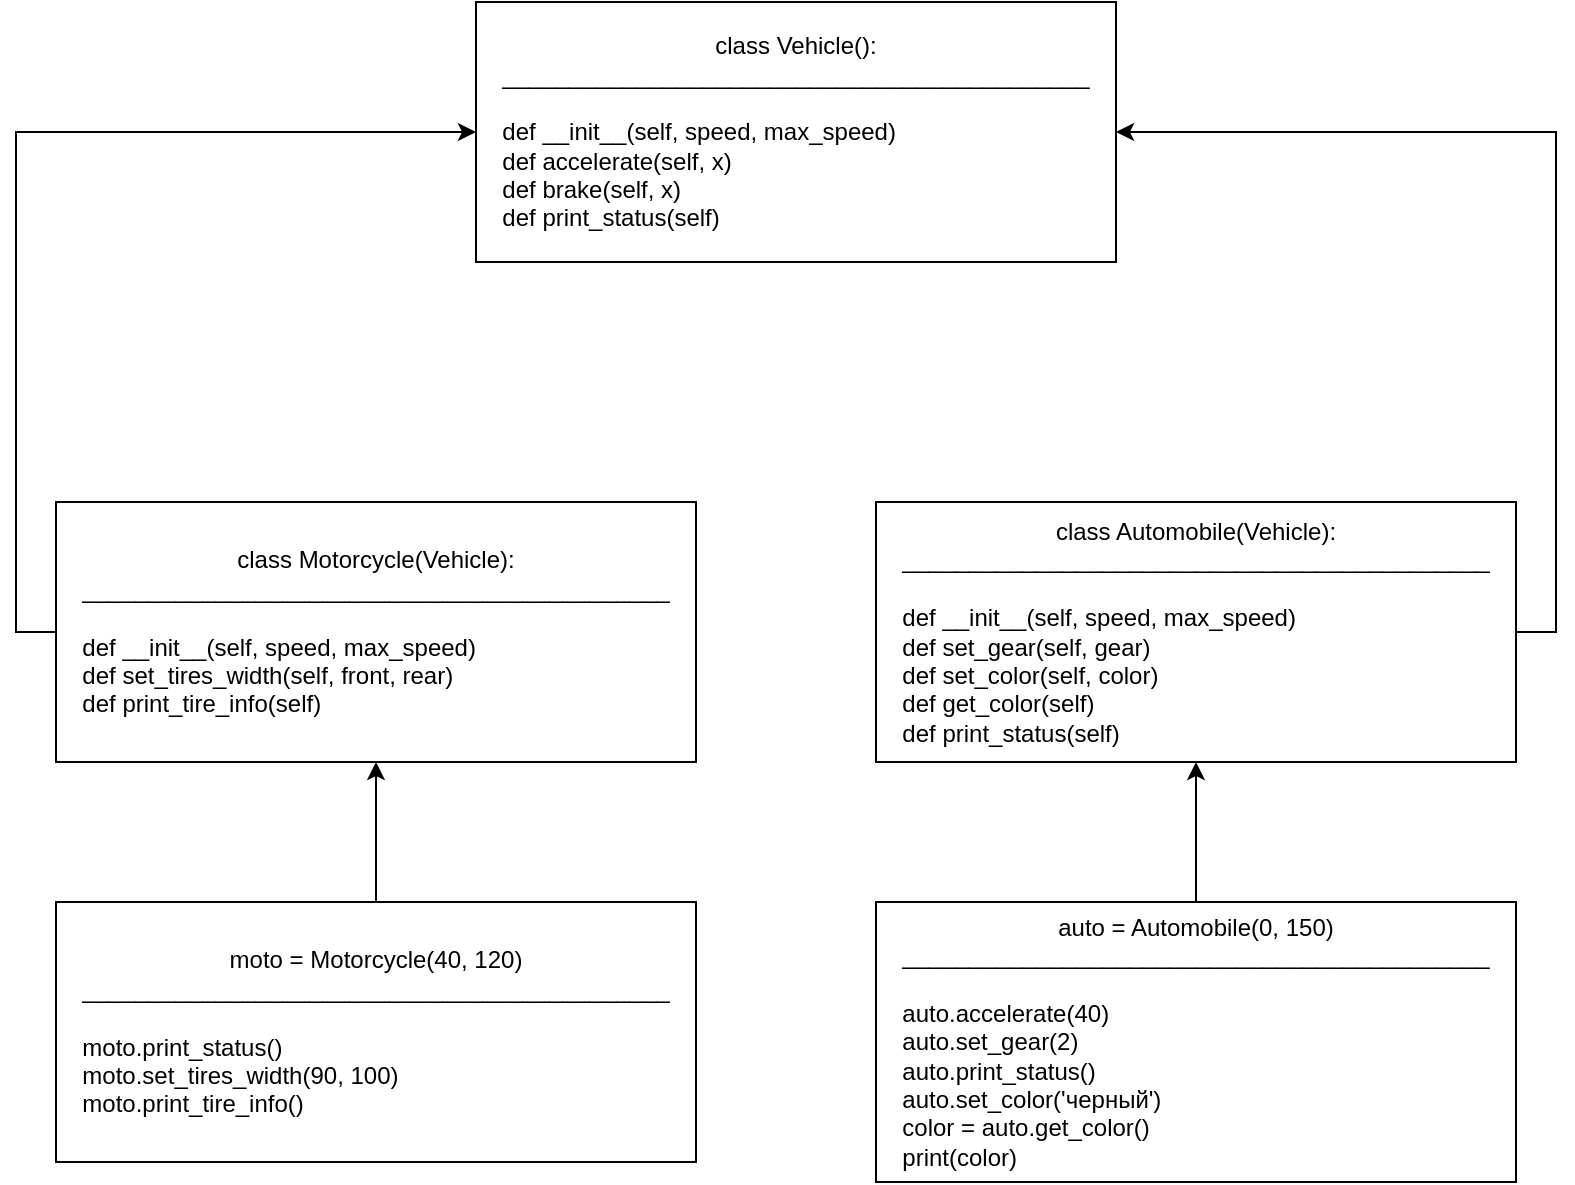 <mxfile version="14.9.5" type="github">
  <diagram id="mkwgtZ3HvoOtTJvgpyZD" name="Page-1">
    <mxGraphModel dx="1422" dy="762" grid="1" gridSize="10" guides="1" tooltips="1" connect="1" arrows="1" fold="1" page="1" pageScale="1" pageWidth="827" pageHeight="1169" math="0" shadow="0">
      <root>
        <mxCell id="0" />
        <mxCell id="1" parent="0" />
        <mxCell id="zCscpATu42jzyudzo2XU-1" value="class Vehicle():&lt;br&gt;____________________________________________&lt;br&gt;&lt;div style=&quot;text-align: left&quot;&gt;&lt;br&gt;&lt;/div&gt;&lt;div style=&quot;text-align: left&quot;&gt;&lt;span&gt;def __init__(self, speed, max_speed)&lt;/span&gt;&lt;/div&gt;&lt;div style=&quot;text-align: left&quot;&gt;&lt;span&gt;def accelerate(self, x)&lt;/span&gt;&lt;/div&gt;&lt;div style=&quot;text-align: left&quot;&gt;&lt;span&gt;def brake(self, x)&lt;/span&gt;&lt;/div&gt;&lt;div style=&quot;text-align: left&quot;&gt;&lt;span&gt;def print_status(self)&lt;/span&gt;&lt;/div&gt;" style="rounded=0;whiteSpace=wrap;html=1;" vertex="1" parent="1">
          <mxGeometry x="260" y="30" width="320" height="130" as="geometry" />
        </mxCell>
        <mxCell id="zCscpATu42jzyudzo2XU-19" style="edgeStyle=orthogonalEdgeStyle;rounded=0;orthogonalLoop=1;jettySize=auto;html=1;exitX=1;exitY=0.5;exitDx=0;exitDy=0;entryX=1;entryY=0.5;entryDx=0;entryDy=0;" edge="1" parent="1" source="zCscpATu42jzyudzo2XU-3" target="zCscpATu42jzyudzo2XU-1">
          <mxGeometry relative="1" as="geometry" />
        </mxCell>
        <mxCell id="zCscpATu42jzyudzo2XU-3" value="class Automobile(Vehicle):&lt;br&gt;____________________________________________&lt;br&gt;&lt;div style=&quot;text-align: left&quot;&gt;&lt;br&gt;&lt;/div&gt;&lt;div style=&quot;text-align: left&quot;&gt;&lt;span&gt;def __init__(self, speed, max_speed)&lt;/span&gt;&lt;/div&gt;&lt;div style=&quot;text-align: left&quot;&gt;def set_gear(self, gear)&lt;/div&gt;&lt;div style=&quot;text-align: left&quot;&gt;def set_color(self, color)&lt;br&gt;&lt;/div&gt;&lt;div style=&quot;text-align: left&quot;&gt;def get_color(self)&lt;/div&gt;&lt;div style=&quot;text-align: left&quot;&gt;&lt;span&gt;def print_status(self)&lt;/span&gt;&lt;/div&gt;" style="rounded=0;whiteSpace=wrap;html=1;" vertex="1" parent="1">
          <mxGeometry x="460" y="280" width="320" height="130" as="geometry" />
        </mxCell>
        <mxCell id="zCscpATu42jzyudzo2XU-12" style="edgeStyle=orthogonalEdgeStyle;rounded=0;orthogonalLoop=1;jettySize=auto;html=1;exitX=0;exitY=0.5;exitDx=0;exitDy=0;entryX=0;entryY=0.5;entryDx=0;entryDy=0;" edge="1" parent="1" source="zCscpATu42jzyudzo2XU-4" target="zCscpATu42jzyudzo2XU-1">
          <mxGeometry relative="1" as="geometry" />
        </mxCell>
        <mxCell id="zCscpATu42jzyudzo2XU-4" value="class Motorcycle(Vehicle):&lt;br&gt;____________________________________________&lt;br&gt;&lt;div style=&quot;text-align: left&quot;&gt;&lt;br&gt;&lt;/div&gt;&lt;div style=&quot;text-align: left&quot;&gt;&lt;span&gt;def __init__(self, speed, max_speed)&lt;/span&gt;&lt;/div&gt;&lt;div style=&quot;text-align: left&quot;&gt;def set_tires_width(self, front, rear)&lt;br&gt;&lt;/div&gt;&lt;div style=&quot;text-align: left&quot;&gt;def print_tire_info(self)&lt;br&gt;&lt;/div&gt;" style="rounded=0;whiteSpace=wrap;html=1;" vertex="1" parent="1">
          <mxGeometry x="50" y="280" width="320" height="130" as="geometry" />
        </mxCell>
        <mxCell id="zCscpATu42jzyudzo2XU-23" style="edgeStyle=orthogonalEdgeStyle;rounded=0;orthogonalLoop=1;jettySize=auto;html=1;exitX=0.5;exitY=0;exitDx=0;exitDy=0;entryX=0.5;entryY=1;entryDx=0;entryDy=0;" edge="1" parent="1" source="zCscpATu42jzyudzo2XU-21" target="zCscpATu42jzyudzo2XU-4">
          <mxGeometry relative="1" as="geometry" />
        </mxCell>
        <mxCell id="zCscpATu42jzyudzo2XU-21" value="&lt;span style=&quot;text-align: left&quot;&gt;moto = Motorcycle(40, 120)&lt;/span&gt;&lt;br&gt;____________________________________________&lt;br&gt;&lt;br&gt;&lt;div style=&quot;text-align: left&quot;&gt;&lt;span&gt;moto.print_status()&lt;/span&gt;&lt;br&gt;&lt;/div&gt;&lt;div style=&quot;text-align: left&quot;&gt;moto.set_tires_width(90, 100)&lt;br&gt;&lt;/div&gt;&lt;div style=&quot;text-align: left&quot;&gt;moto.print_tire_info()&lt;br&gt;&lt;/div&gt;" style="rounded=0;whiteSpace=wrap;html=1;" vertex="1" parent="1">
          <mxGeometry x="50" y="480" width="320" height="130" as="geometry" />
        </mxCell>
        <mxCell id="zCscpATu42jzyudzo2XU-26" style="edgeStyle=orthogonalEdgeStyle;rounded=0;orthogonalLoop=1;jettySize=auto;html=1;exitX=0.5;exitY=0;exitDx=0;exitDy=0;entryX=0.5;entryY=1;entryDx=0;entryDy=0;" edge="1" parent="1" source="zCscpATu42jzyudzo2XU-24" target="zCscpATu42jzyudzo2XU-3">
          <mxGeometry relative="1" as="geometry" />
        </mxCell>
        <mxCell id="zCscpATu42jzyudzo2XU-24" value="auto = Automobile(0, 150)&lt;br&gt;____________________________________________&lt;br&gt;&lt;div style=&quot;text-align: left&quot;&gt;&lt;br&gt;&lt;/div&gt;&lt;div style=&quot;text-align: left&quot;&gt;auto.accelerate(40)&lt;br&gt;&lt;/div&gt;&lt;div style=&quot;text-align: left&quot;&gt;auto.set_gear(2)&lt;/div&gt;&lt;div style=&quot;text-align: left&quot;&gt;auto.print_status()&lt;br&gt;&lt;/div&gt;&lt;div style=&quot;text-align: left&quot;&gt;auto.set_color(&#39;черный&#39;)&lt;/div&gt;&lt;div style=&quot;text-align: left&quot;&gt;&lt;div&gt;color = auto.get_color()&lt;/div&gt;&lt;div&gt;print(color)&lt;/div&gt;&lt;/div&gt;" style="rounded=0;whiteSpace=wrap;html=1;" vertex="1" parent="1">
          <mxGeometry x="460" y="480" width="320" height="140" as="geometry" />
        </mxCell>
      </root>
    </mxGraphModel>
  </diagram>
</mxfile>

